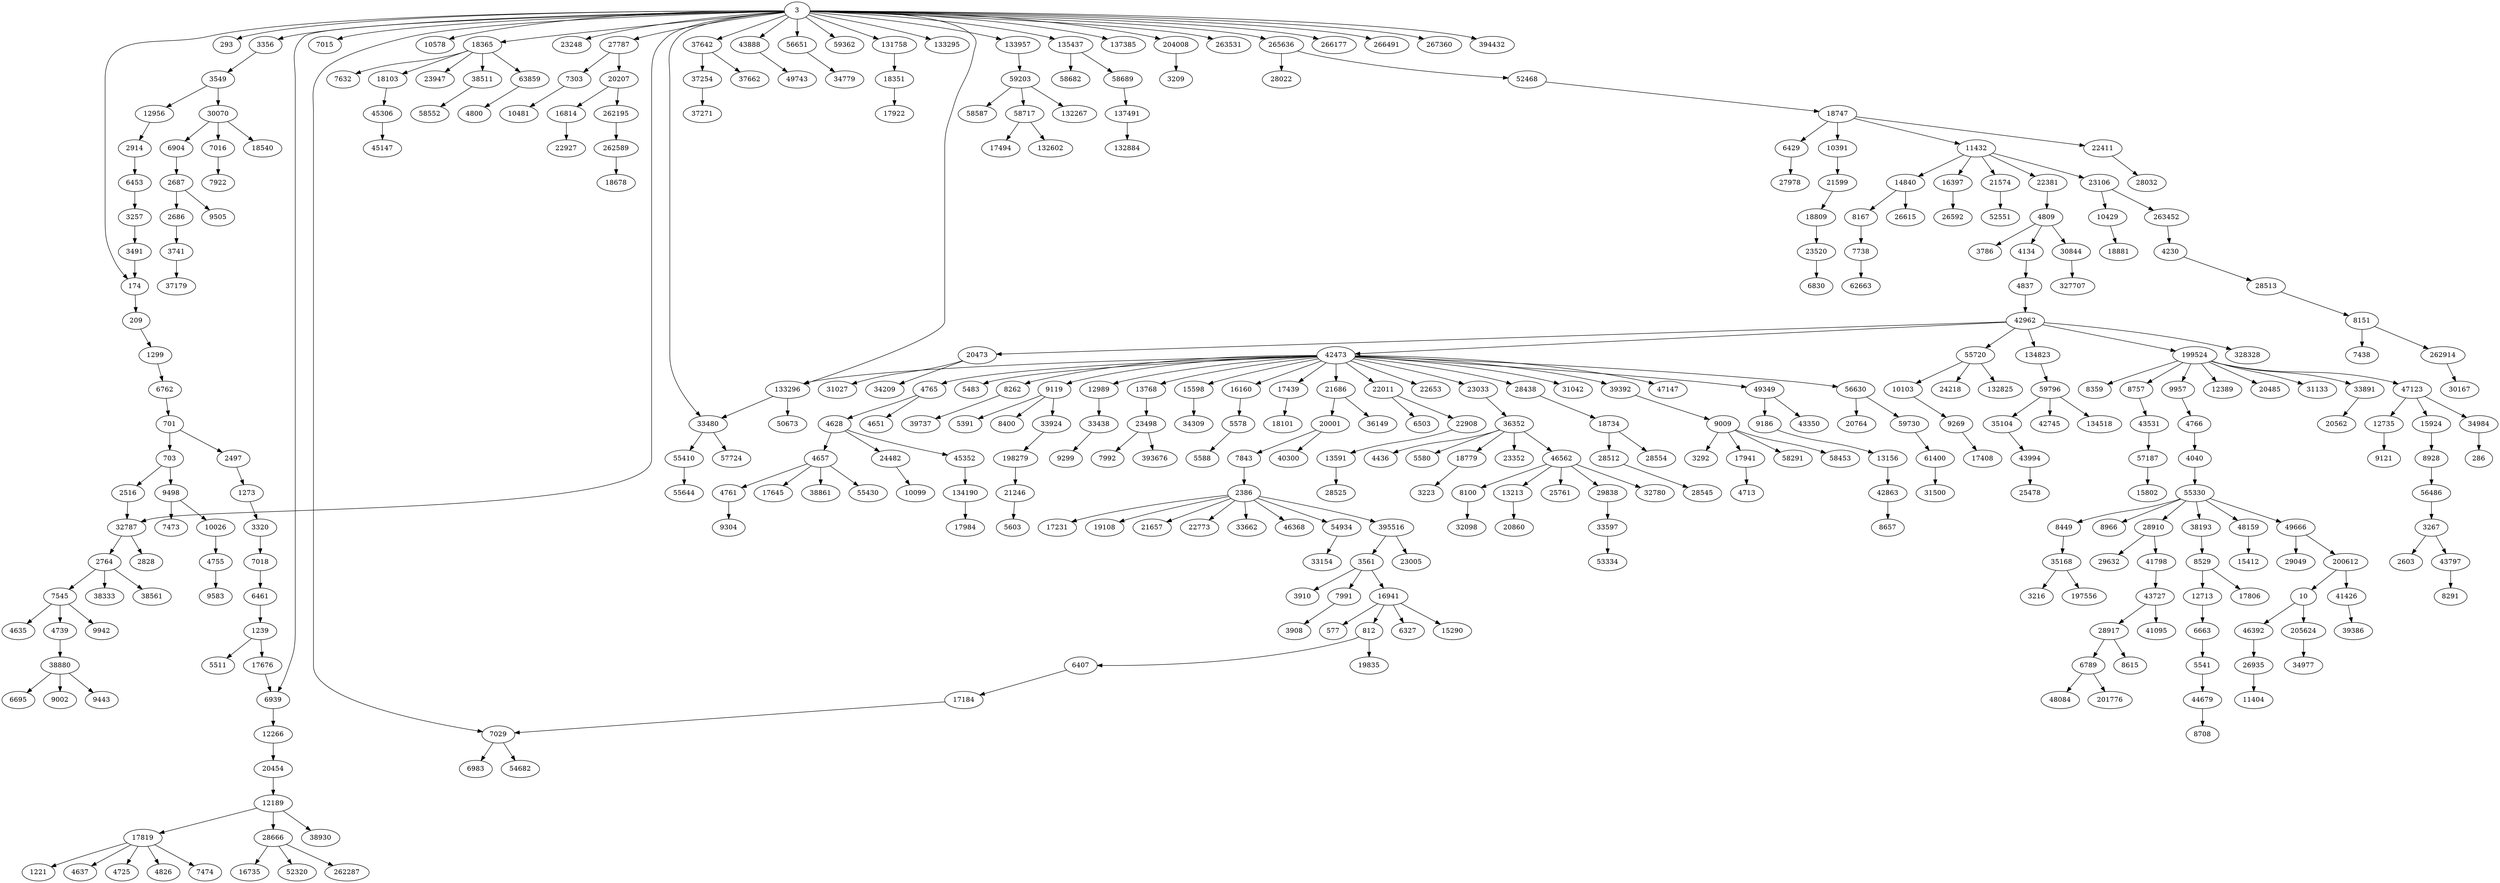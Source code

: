digraph {
  // Node definitions.
  3;
  10;
  174;
  209;
  286;
  293;
  577;
  701;
  703;
  812;
  1221;
  1239;
  1273;
  1299;
  2386;
  2497;
  2516;
  2603;
  2686;
  2687;
  2764;
  2828;
  2914;
  3209;
  3216;
  3223;
  3257;
  3267;
  3292;
  3320;
  3356;
  3491;
  3549;
  3561;
  3741;
  3786;
  3908;
  3910;
  4040;
  4134;
  4230;
  4436;
  4628;
  4635;
  4637;
  4651;
  4657;
  4713;
  4725;
  4739;
  4755;
  4761;
  4765;
  4766;
  4800;
  4809;
  4826;
  4837;
  5391;
  5483;
  5511;
  5541;
  5578;
  5580;
  5588;
  5603;
  6327;
  6407;
  6429;
  6453;
  6461;
  6503;
  6663;
  6695;
  6762;
  6789;
  6830;
  6904;
  6939;
  6983;
  7015;
  7016;
  7018;
  7029;
  7303;
  7438;
  7473;
  7474;
  7545;
  7632;
  7738;
  7843;
  7922;
  7991;
  7992;
  8100;
  8151;
  8167;
  8262;
  8291;
  8359;
  8400;
  8449;
  8529;
  8615;
  8657;
  8708;
  8757;
  8928;
  8966;
  9002;
  9009;
  9119;
  9121;
  9186;
  9269;
  9299;
  9304;
  9443;
  9498;
  9505;
  9583;
  9942;
  9957;
  10026;
  10099;
  10103;
  10391;
  10429;
  10481;
  10578;
  11404;
  11432;
  12189;
  12266;
  12389;
  12713;
  12735;
  12956;
  12989;
  13156;
  13213;
  13591;
  13768;
  14840;
  15290;
  15412;
  15598;
  15802;
  15924;
  16160;
  16397;
  16735;
  16814;
  16941;
  17184;
  17231;
  17408;
  17439;
  17494;
  17645;
  17676;
  17806;
  17819;
  17922;
  17941;
  17984;
  18101;
  18103;
  18351;
  18365;
  18540;
  18678;
  18734;
  18747;
  18779;
  18809;
  18881;
  19108;
  19835;
  20001;
  20207;
  20454;
  20473;
  20485;
  20562;
  20764;
  20860;
  21246;
  21574;
  21599;
  21657;
  21686;
  22011;
  22381;
  22411;
  22653;
  22773;
  22908;
  22927;
  23005;
  23033;
  23106;
  23248;
  23352;
  23498;
  23520;
  23947;
  24218;
  24482;
  25478;
  25761;
  26592;
  26615;
  26935;
  27787;
  27978;
  28022;
  28032;
  28438;
  28512;
  28513;
  28525;
  28545;
  28554;
  28666;
  28910;
  28917;
  29049;
  29632;
  29838;
  30070;
  30167;
  30844;
  31027;
  31042;
  31133;
  31500;
  32098;
  32780;
  32787;
  33154;
  33438;
  33480;
  33597;
  33662;
  33891;
  33924;
  34209;
  34309;
  34779;
  34977;
  34984;
  35104;
  35168;
  36149;
  36352;
  37179;
  37254;
  37271;
  37642;
  37662;
  38193;
  38333;
  38511;
  38561;
  38861;
  38880;
  38930;
  39386;
  39392;
  39737;
  40300;
  41095;
  41426;
  41798;
  42473;
  42745;
  42863;
  42962;
  43350;
  43531;
  43727;
  43797;
  43888;
  43994;
  44679;
  45147;
  45306;
  45352;
  46368;
  46392;
  46562;
  47123;
  47147;
  48084;
  48159;
  49349;
  49666;
  49743;
  50673;
  52320;
  52468;
  52551;
  53334;
  54682;
  54934;
  55330;
  55410;
  55430;
  55644;
  55720;
  56486;
  56630;
  56651;
  57187;
  57724;
  58291;
  58453;
  58552;
  58587;
  58682;
  58689;
  58717;
  59203;
  59362;
  59730;
  59796;
  61400;
  62663;
  63859;
  131758;
  132267;
  132602;
  132825;
  132884;
  133295;
  133296;
  133957;
  134190;
  134518;
  134823;
  135437;
  137385;
  137491;
  197556;
  198279;
  199524;
  200612;
  201776;
  204008;
  205624;
  262195;
  262287;
  262589;
  262914;
  263452;
  263531;
  265636;
  266177;
  266491;
  267360;
  327707;
  328328;
  393676;
  394432;
  395516;

  // Edge definitions.
  3 -> 174;
  3 -> 293;
  3 -> 3356;
  3 -> 6939;
  3 -> 7015;
  3 -> 7029;
  3 -> 10578;
  3 -> 18365;
  3 -> 23248;
  3 -> 27787;
  3 -> 32787;
  3 -> 33480;
  3 -> 37642;
  3 -> 43888;
  3 -> 56651;
  3 -> 59362;
  3 -> 131758;
  3 -> 133295;
  3 -> 133296;
  3 -> 133957;
  3 -> 135437;
  3 -> 137385;
  3 -> 204008;
  3 -> 263531;
  3 -> 265636;
  3 -> 266177;
  3 -> 266491;
  3 -> 267360;
  3 -> 394432;
  10 -> 46392;
  10 -> 205624;
  174 -> 209;
  209 -> 1299;
  701 -> 703;
  701 -> 2497;
  703 -> 2516;
  703 -> 9498;
  812 -> 6407;
  812 -> 19835;
  1239 -> 5511;
  1239 -> 17676;
  1273 -> 3320;
  1299 -> 6762;
  2386 -> 17231;
  2386 -> 19108;
  2386 -> 21657;
  2386 -> 22773;
  2386 -> 33662;
  2386 -> 46368;
  2386 -> 54934;
  2386 -> 395516;
  2497 -> 1273;
  2516 -> 32787;
  2686 -> 3741;
  2687 -> 2686;
  2687 -> 9505;
  2764 -> 7545;
  2764 -> 38333;
  2764 -> 38561;
  2914 -> 6453;
  3257 -> 3491;
  3267 -> 2603;
  3267 -> 43797;
  3320 -> 7018;
  3356 -> 3549;
  3491 -> 174;
  3549 -> 12956;
  3549 -> 30070;
  3561 -> 3910;
  3561 -> 7991;
  3561 -> 16941;
  3741 -> 37179;
  4040 -> 55330;
  4134 -> 4837;
  4230 -> 28513;
  4628 -> 4657;
  4628 -> 24482;
  4628 -> 45352;
  4657 -> 4761;
  4657 -> 17645;
  4657 -> 38861;
  4657 -> 55430;
  4739 -> 38880;
  4755 -> 9583;
  4761 -> 9304;
  4765 -> 4628;
  4765 -> 4651;
  4766 -> 4040;
  4809 -> 3786;
  4809 -> 4134;
  4809 -> 30844;
  4837 -> 42962;
  5541 -> 44679;
  5578 -> 5588;
  6407 -> 17184;
  6429 -> 27978;
  6453 -> 3257;
  6461 -> 1239;
  6663 -> 5541;
  6762 -> 701;
  6789 -> 48084;
  6789 -> 201776;
  6904 -> 2687;
  6939 -> 12266;
  7016 -> 7922;
  7018 -> 6461;
  7029 -> 6983;
  7029 -> 54682;
  7303 -> 10481;
  7545 -> 4635;
  7545 -> 4739;
  7545 -> 9942;
  7738 -> 62663;
  7843 -> 2386;
  7991 -> 3908;
  8100 -> 32098;
  8151 -> 7438;
  8151 -> 262914;
  8167 -> 7738;
  8262 -> 39737;
  8449 -> 35168;
  8529 -> 12713;
  8529 -> 17806;
  8757 -> 43531;
  8928 -> 56486;
  9009 -> 3292;
  9009 -> 17941;
  9009 -> 58291;
  9009 -> 58453;
  9119 -> 5391;
  9119 -> 8400;
  9119 -> 33924;
  9186 -> 13156;
  9269 -> 17408;
  9498 -> 7473;
  9498 -> 10026;
  9957 -> 4766;
  10026 -> 4755;
  10103 -> 9269;
  10391 -> 21599;
  10429 -> 18881;
  11432 -> 14840;
  11432 -> 16397;
  11432 -> 21574;
  11432 -> 22381;
  11432 -> 23106;
  12189 -> 17819;
  12189 -> 28666;
  12189 -> 38930;
  12266 -> 20454;
  12713 -> 6663;
  12735 -> 9121;
  12956 -> 2914;
  12989 -> 33438;
  13156 -> 42863;
  13213 -> 20860;
  13591 -> 28525;
  13768 -> 23498;
  14840 -> 8167;
  14840 -> 26615;
  15598 -> 34309;
  15924 -> 8928;
  16160 -> 5578;
  16397 -> 26592;
  16814 -> 22927;
  16941 -> 577;
  16941 -> 812;
  16941 -> 6327;
  16941 -> 15290;
  17184 -> 7029;
  17439 -> 18101;
  17676 -> 6939;
  17819 -> 1221;
  17819 -> 4637;
  17819 -> 4725;
  17819 -> 4826;
  17819 -> 7474;
  17941 -> 4713;
  18103 -> 45306;
  18351 -> 17922;
  18365 -> 7632;
  18365 -> 18103;
  18365 -> 23947;
  18365 -> 38511;
  18365 -> 63859;
  18734 -> 28512;
  18734 -> 28554;
  18747 -> 6429;
  18747 -> 10391;
  18747 -> 11432;
  18747 -> 22411;
  18779 -> 3223;
  18809 -> 23520;
  20001 -> 7843;
  20001 -> 40300;
  20207 -> 16814;
  20207 -> 262195;
  20454 -> 12189;
  20473 -> 31027;
  20473 -> 34209;
  21246 -> 5603;
  21574 -> 52551;
  21599 -> 18809;
  21686 -> 20001;
  21686 -> 36149;
  22011 -> 6503;
  22011 -> 22908;
  22381 -> 4809;
  22411 -> 28032;
  22908 -> 13591;
  23033 -> 36352;
  23106 -> 10429;
  23106 -> 263452;
  23498 -> 7992;
  23498 -> 393676;
  23520 -> 6830;
  24482 -> 10099;
  26935 -> 11404;
  27787 -> 7303;
  27787 -> 20207;
  28438 -> 18734;
  28512 -> 28545;
  28513 -> 8151;
  28666 -> 16735;
  28666 -> 52320;
  28666 -> 262287;
  28910 -> 29632;
  28910 -> 41798;
  28917 -> 6789;
  28917 -> 8615;
  29838 -> 33597;
  30070 -> 6904;
  30070 -> 7016;
  30070 -> 18540;
  30844 -> 327707;
  32787 -> 2764;
  32787 -> 2828;
  33438 -> 9299;
  33480 -> 55410;
  33480 -> 57724;
  33597 -> 53334;
  33891 -> 20562;
  33924 -> 198279;
  34984 -> 286;
  35104 -> 43994;
  35168 -> 3216;
  35168 -> 197556;
  36352 -> 4436;
  36352 -> 5580;
  36352 -> 18779;
  36352 -> 23352;
  36352 -> 46562;
  37254 -> 37271;
  37642 -> 37254;
  37642 -> 37662;
  38193 -> 8529;
  38511 -> 58552;
  38880 -> 6695;
  38880 -> 9002;
  38880 -> 9443;
  39392 -> 9009;
  41426 -> 39386;
  41798 -> 43727;
  42473 -> 4765;
  42473 -> 5483;
  42473 -> 8262;
  42473 -> 9119;
  42473 -> 12989;
  42473 -> 13768;
  42473 -> 15598;
  42473 -> 16160;
  42473 -> 17439;
  42473 -> 21686;
  42473 -> 22011;
  42473 -> 22653;
  42473 -> 23033;
  42473 -> 28438;
  42473 -> 31042;
  42473 -> 39392;
  42473 -> 47147;
  42473 -> 49349;
  42473 -> 56630;
  42473 -> 133296;
  42863 -> 8657;
  42962 -> 20473;
  42962 -> 42473;
  42962 -> 55720;
  42962 -> 134823;
  42962 -> 199524;
  42962 -> 328328;
  43531 -> 57187;
  43727 -> 28917;
  43727 -> 41095;
  43797 -> 8291;
  43888 -> 49743;
  43994 -> 25478;
  44679 -> 8708;
  45306 -> 45147;
  45352 -> 134190;
  46392 -> 26935;
  46562 -> 8100;
  46562 -> 13213;
  46562 -> 25761;
  46562 -> 29838;
  46562 -> 32780;
  47123 -> 12735;
  47123 -> 15924;
  47123 -> 34984;
  48159 -> 15412;
  49349 -> 9186;
  49349 -> 43350;
  49666 -> 29049;
  49666 -> 200612;
  52468 -> 18747;
  54934 -> 33154;
  55330 -> 8449;
  55330 -> 8966;
  55330 -> 28910;
  55330 -> 38193;
  55330 -> 48159;
  55330 -> 49666;
  55410 -> 55644;
  55720 -> 10103;
  55720 -> 24218;
  55720 -> 132825;
  56486 -> 3267;
  56630 -> 20764;
  56630 -> 59730;
  56651 -> 34779;
  57187 -> 15802;
  58689 -> 137491;
  58717 -> 17494;
  58717 -> 132602;
  59203 -> 58587;
  59203 -> 58717;
  59203 -> 132267;
  59730 -> 61400;
  59796 -> 35104;
  59796 -> 42745;
  59796 -> 134518;
  61400 -> 31500;
  63859 -> 4800;
  131758 -> 18351;
  133296 -> 33480;
  133296 -> 50673;
  133957 -> 59203;
  134190 -> 17984;
  134823 -> 59796;
  135437 -> 58682;
  135437 -> 58689;
  137491 -> 132884;
  198279 -> 21246;
  199524 -> 8359;
  199524 -> 8757;
  199524 -> 9957;
  199524 -> 12389;
  199524 -> 20485;
  199524 -> 31133;
  199524 -> 33891;
  199524 -> 47123;
  200612 -> 10;
  200612 -> 41426;
  204008 -> 3209;
  205624 -> 34977;
  262195 -> 262589;
  262589 -> 18678;
  262914 -> 30167;
  263452 -> 4230;
  265636 -> 28022;
  265636 -> 52468;
  395516 -> 3561;
  395516 -> 23005;
}
